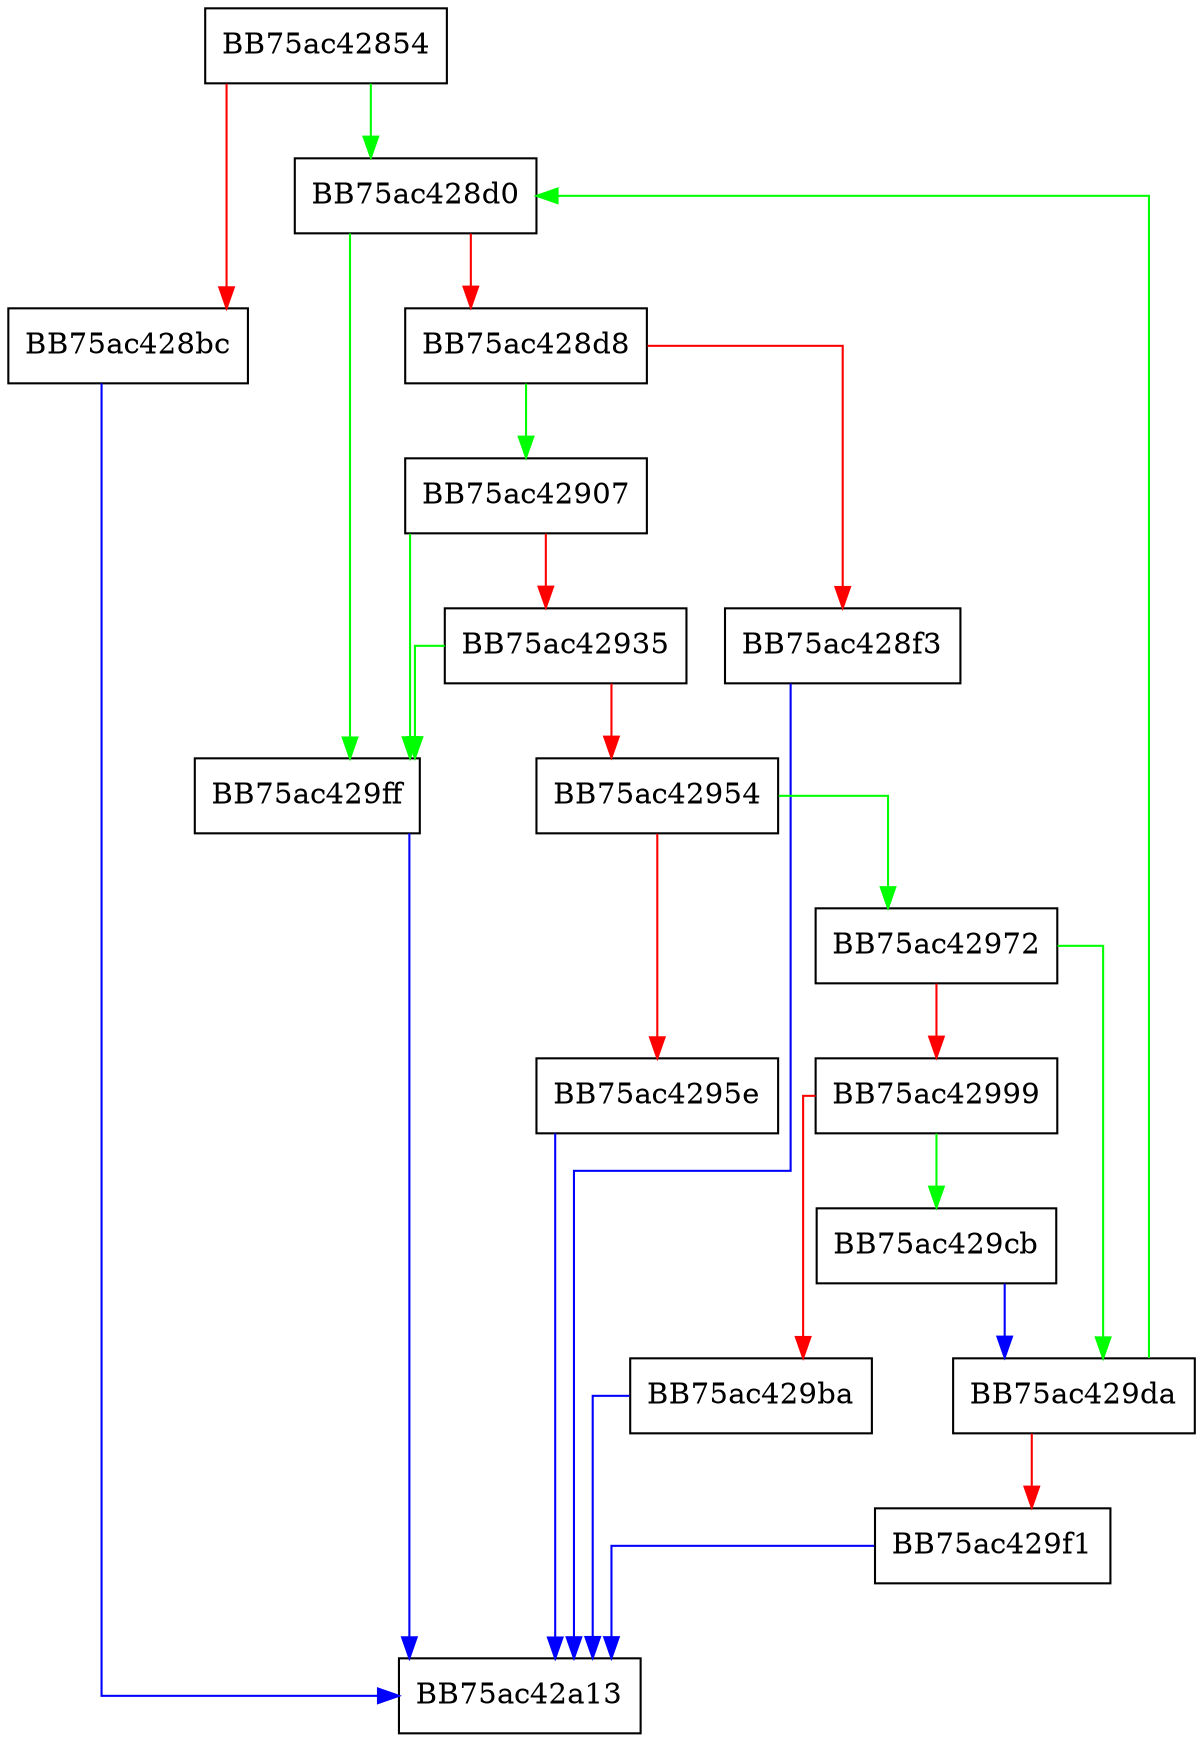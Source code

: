 digraph AddFileSetExtent {
  node [shape="box"];
  graph [splines=ortho];
  BB75ac42854 -> BB75ac428d0 [color="green"];
  BB75ac42854 -> BB75ac428bc [color="red"];
  BB75ac428bc -> BB75ac42a13 [color="blue"];
  BB75ac428d0 -> BB75ac429ff [color="green"];
  BB75ac428d0 -> BB75ac428d8 [color="red"];
  BB75ac428d8 -> BB75ac42907 [color="green"];
  BB75ac428d8 -> BB75ac428f3 [color="red"];
  BB75ac428f3 -> BB75ac42a13 [color="blue"];
  BB75ac42907 -> BB75ac429ff [color="green"];
  BB75ac42907 -> BB75ac42935 [color="red"];
  BB75ac42935 -> BB75ac429ff [color="green"];
  BB75ac42935 -> BB75ac42954 [color="red"];
  BB75ac42954 -> BB75ac42972 [color="green"];
  BB75ac42954 -> BB75ac4295e [color="red"];
  BB75ac4295e -> BB75ac42a13 [color="blue"];
  BB75ac42972 -> BB75ac429da [color="green"];
  BB75ac42972 -> BB75ac42999 [color="red"];
  BB75ac42999 -> BB75ac429cb [color="green"];
  BB75ac42999 -> BB75ac429ba [color="red"];
  BB75ac429ba -> BB75ac42a13 [color="blue"];
  BB75ac429cb -> BB75ac429da [color="blue"];
  BB75ac429da -> BB75ac428d0 [color="green"];
  BB75ac429da -> BB75ac429f1 [color="red"];
  BB75ac429f1 -> BB75ac42a13 [color="blue"];
  BB75ac429ff -> BB75ac42a13 [color="blue"];
}